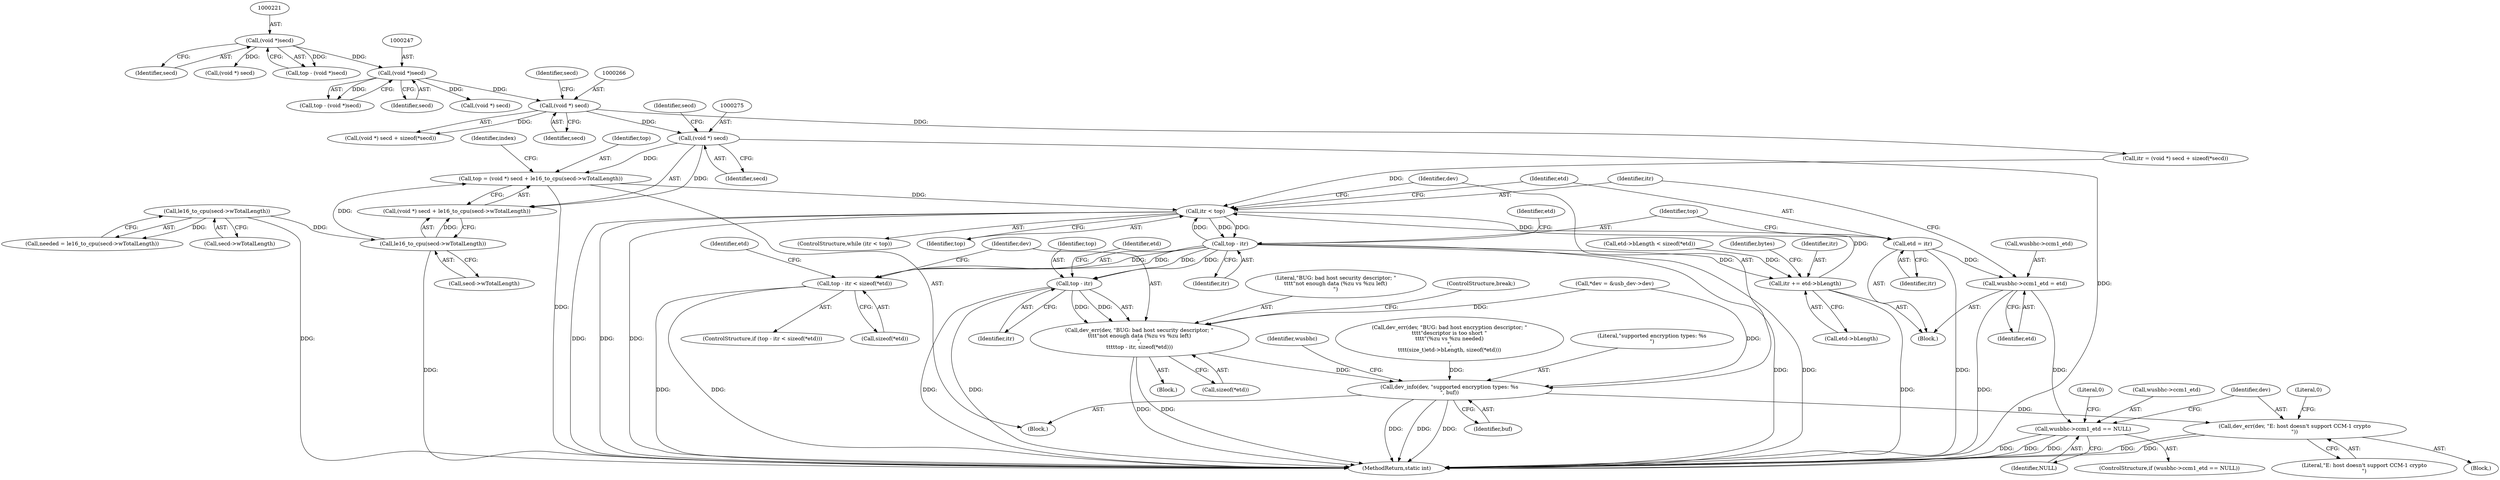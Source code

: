 digraph "0_linux_704620afc70cf47abb9d6a1a57f3825d2bca49cf_1@integer" {
"1000271" [label="(Call,top = (void *) secd + le16_to_cpu(secd->wTotalLength))"];
"1000274" [label="(Call,(void *) secd)"];
"1000265" [label="(Call,(void *) secd)"];
"1000246" [label="(Call,(void *)secd)"];
"1000220" [label="(Call,(void *)secd)"];
"1000277" [label="(Call,le16_to_cpu(secd->wTotalLength))"];
"1000238" [label="(Call,le16_to_cpu(secd->wTotalLength))"];
"1000288" [label="(Call,itr < top)"];
"1000292" [label="(Call,etd = itr)"];
"1000358" [label="(Call,wusbhc->ccm1_etd = etd)"];
"1000368" [label="(Call,wusbhc->ccm1_etd == NULL)"];
"1000297" [label="(Call,top - itr)"];
"1000296" [label="(Call,top - itr < sizeof(*etd))"];
"1000307" [label="(Call,top - itr)"];
"1000304" [label="(Call,dev_err(dev, \"BUG: bad host security descriptor; \"\n\t\t\t\t\"not enough data (%zu vs %zu left)\n\",\n\t\t\t\ttop - itr, sizeof(*etd)))"];
"1000363" [label="(Call,dev_info(dev, \"supported encryption types: %s\n\", buf))"];
"1000374" [label="(Call,dev_err(dev, \"E: host doesn't support CCM-1 crypto\n\"))"];
"1000335" [label="(Call,itr += etd->bLength)"];
"1000278" [label="(Call,secd->wTotalLength)"];
"1000292" [label="(Call,etd = itr)"];
"1000279" [label="(Identifier,secd)"];
"1000307" [label="(Call,top - itr)"];
"1000370" [label="(Identifier,wusbhc)"];
"1000287" [label="(ControlStructure,while (itr < top))"];
"1000374" [label="(Call,dev_err(dev, \"E: host doesn't support CCM-1 crypto\n\"))"];
"1000220" [label="(Call,(void *)secd)"];
"1000315" [label="(Call,etd->bLength < sizeof(*etd))"];
"1000267" [label="(Identifier,secd)"];
"1000246" [label="(Call,(void *)secd)"];
"1000362" [label="(Identifier,etd)"];
"1000273" [label="(Call,(void *) secd + le16_to_cpu(secd->wTotalLength))"];
"1000335" [label="(Call,itr += etd->bLength)"];
"1000294" [label="(Identifier,itr)"];
"1000367" [label="(ControlStructure,if (wusbhc->ccm1_etd == NULL))"];
"1000297" [label="(Call,top - itr)"];
"1000256" [label="(Call,(void *) secd)"];
"1000270" [label="(Identifier,secd)"];
"1000291" [label="(Block,)"];
"1000372" [label="(Identifier,NULL)"];
"1000222" [label="(Identifier,secd)"];
"1000381" [label="(MethodReturn,static int)"];
"1000366" [label="(Identifier,buf)"];
"1000380" [label="(Literal,0)"];
"1000303" [label="(Block,)"];
"1000373" [label="(Block,)"];
"1000277" [label="(Call,le16_to_cpu(secd->wTotalLength))"];
"1000248" [label="(Identifier,secd)"];
"1000295" [label="(ControlStructure,if (top - itr < sizeof(*etd)))"];
"1000323" [label="(Call,dev_err(dev, \"BUG: bad host encryption descriptor; \"\n\t\t\t\t\"descriptor is too short \"\n\t\t\t\t\"(%zu vs %zu needed)\n\",\n\t\t\t\t(size_t)etd->bLength, sizeof(*etd)))"];
"1000305" [label="(Identifier,dev)"];
"1000369" [label="(Call,wusbhc->ccm1_etd)"];
"1000359" [label="(Call,wusbhc->ccm1_etd)"];
"1000337" [label="(Call,etd->bLength)"];
"1000271" [label="(Call,top = (void *) secd + le16_to_cpu(secd->wTotalLength))"];
"1000290" [label="(Identifier,top)"];
"1000309" [label="(Identifier,itr)"];
"1000308" [label="(Identifier,top)"];
"1000289" [label="(Identifier,itr)"];
"1000298" [label="(Identifier,top)"];
"1000296" [label="(Call,top - itr < sizeof(*etd))"];
"1000264" [label="(Call,(void *) secd + sizeof(*secd))"];
"1000230" [label="(Call,(void *) secd)"];
"1000299" [label="(Identifier,itr)"];
"1000312" [label="(Identifier,etd)"];
"1000375" [label="(Identifier,dev)"];
"1000300" [label="(Call,sizeof(*etd))"];
"1000376" [label="(Literal,\"E: host doesn't support CCM-1 crypto\n\")"];
"1000341" [label="(Identifier,bytes)"];
"1000265" [label="(Call,(void *) secd)"];
"1000293" [label="(Identifier,etd)"];
"1000304" [label="(Call,dev_err(dev, \"BUG: bad host security descriptor; \"\n\t\t\t\t\"not enough data (%zu vs %zu left)\n\",\n\t\t\t\ttop - itr, sizeof(*etd)))"];
"1000282" [label="(Identifier,index)"];
"1000244" [label="(Call,top - (void *)secd)"];
"1000238" [label="(Call,le16_to_cpu(secd->wTotalLength))"];
"1000272" [label="(Identifier,top)"];
"1000358" [label="(Call,wusbhc->ccm1_etd = etd)"];
"1000306" [label="(Literal,\"BUG: bad host security descriptor; \"\n\t\t\t\t\"not enough data (%zu vs %zu left)\n\")"];
"1000368" [label="(Call,wusbhc->ccm1_etd == NULL)"];
"1000274" [label="(Call,(void *) secd)"];
"1000288" [label="(Call,itr < top)"];
"1000313" [label="(ControlStructure,break;)"];
"1000365" [label="(Literal,\"supported encryption types: %s\n\")"];
"1000276" [label="(Identifier,secd)"];
"1000218" [label="(Call,top - (void *)secd)"];
"1000317" [label="(Identifier,etd)"];
"1000105" [label="(Block,)"];
"1000336" [label="(Identifier,itr)"];
"1000262" [label="(Call,itr = (void *) secd + sizeof(*secd))"];
"1000363" [label="(Call,dev_info(dev, \"supported encryption types: %s\n\", buf))"];
"1000236" [label="(Call,needed = le16_to_cpu(secd->wTotalLength))"];
"1000310" [label="(Call,sizeof(*etd))"];
"1000302" [label="(Identifier,etd)"];
"1000239" [label="(Call,secd->wTotalLength)"];
"1000378" [label="(Literal,0)"];
"1000123" [label="(Call,*dev = &usb_dev->dev)"];
"1000364" [label="(Identifier,dev)"];
"1000271" -> "1000105"  [label="AST: "];
"1000271" -> "1000273"  [label="CFG: "];
"1000272" -> "1000271"  [label="AST: "];
"1000273" -> "1000271"  [label="AST: "];
"1000282" -> "1000271"  [label="CFG: "];
"1000271" -> "1000381"  [label="DDG: "];
"1000274" -> "1000271"  [label="DDG: "];
"1000277" -> "1000271"  [label="DDG: "];
"1000271" -> "1000288"  [label="DDG: "];
"1000274" -> "1000273"  [label="AST: "];
"1000274" -> "1000276"  [label="CFG: "];
"1000275" -> "1000274"  [label="AST: "];
"1000276" -> "1000274"  [label="AST: "];
"1000279" -> "1000274"  [label="CFG: "];
"1000274" -> "1000381"  [label="DDG: "];
"1000274" -> "1000273"  [label="DDG: "];
"1000265" -> "1000274"  [label="DDG: "];
"1000265" -> "1000264"  [label="AST: "];
"1000265" -> "1000267"  [label="CFG: "];
"1000266" -> "1000265"  [label="AST: "];
"1000267" -> "1000265"  [label="AST: "];
"1000270" -> "1000265"  [label="CFG: "];
"1000265" -> "1000262"  [label="DDG: "];
"1000265" -> "1000264"  [label="DDG: "];
"1000246" -> "1000265"  [label="DDG: "];
"1000246" -> "1000244"  [label="AST: "];
"1000246" -> "1000248"  [label="CFG: "];
"1000247" -> "1000246"  [label="AST: "];
"1000248" -> "1000246"  [label="AST: "];
"1000244" -> "1000246"  [label="CFG: "];
"1000246" -> "1000244"  [label="DDG: "];
"1000220" -> "1000246"  [label="DDG: "];
"1000246" -> "1000256"  [label="DDG: "];
"1000220" -> "1000218"  [label="AST: "];
"1000220" -> "1000222"  [label="CFG: "];
"1000221" -> "1000220"  [label="AST: "];
"1000222" -> "1000220"  [label="AST: "];
"1000218" -> "1000220"  [label="CFG: "];
"1000220" -> "1000218"  [label="DDG: "];
"1000220" -> "1000230"  [label="DDG: "];
"1000277" -> "1000273"  [label="AST: "];
"1000277" -> "1000278"  [label="CFG: "];
"1000278" -> "1000277"  [label="AST: "];
"1000273" -> "1000277"  [label="CFG: "];
"1000277" -> "1000381"  [label="DDG: "];
"1000277" -> "1000273"  [label="DDG: "];
"1000238" -> "1000277"  [label="DDG: "];
"1000238" -> "1000236"  [label="AST: "];
"1000238" -> "1000239"  [label="CFG: "];
"1000239" -> "1000238"  [label="AST: "];
"1000236" -> "1000238"  [label="CFG: "];
"1000238" -> "1000381"  [label="DDG: "];
"1000238" -> "1000236"  [label="DDG: "];
"1000288" -> "1000287"  [label="AST: "];
"1000288" -> "1000290"  [label="CFG: "];
"1000289" -> "1000288"  [label="AST: "];
"1000290" -> "1000288"  [label="AST: "];
"1000293" -> "1000288"  [label="CFG: "];
"1000364" -> "1000288"  [label="CFG: "];
"1000288" -> "1000381"  [label="DDG: "];
"1000288" -> "1000381"  [label="DDG: "];
"1000288" -> "1000381"  [label="DDG: "];
"1000335" -> "1000288"  [label="DDG: "];
"1000262" -> "1000288"  [label="DDG: "];
"1000297" -> "1000288"  [label="DDG: "];
"1000288" -> "1000292"  [label="DDG: "];
"1000288" -> "1000297"  [label="DDG: "];
"1000288" -> "1000297"  [label="DDG: "];
"1000292" -> "1000291"  [label="AST: "];
"1000292" -> "1000294"  [label="CFG: "];
"1000293" -> "1000292"  [label="AST: "];
"1000294" -> "1000292"  [label="AST: "];
"1000298" -> "1000292"  [label="CFG: "];
"1000292" -> "1000381"  [label="DDG: "];
"1000292" -> "1000358"  [label="DDG: "];
"1000358" -> "1000291"  [label="AST: "];
"1000358" -> "1000362"  [label="CFG: "];
"1000359" -> "1000358"  [label="AST: "];
"1000362" -> "1000358"  [label="AST: "];
"1000289" -> "1000358"  [label="CFG: "];
"1000358" -> "1000381"  [label="DDG: "];
"1000358" -> "1000368"  [label="DDG: "];
"1000368" -> "1000367"  [label="AST: "];
"1000368" -> "1000372"  [label="CFG: "];
"1000369" -> "1000368"  [label="AST: "];
"1000372" -> "1000368"  [label="AST: "];
"1000375" -> "1000368"  [label="CFG: "];
"1000380" -> "1000368"  [label="CFG: "];
"1000368" -> "1000381"  [label="DDG: "];
"1000368" -> "1000381"  [label="DDG: "];
"1000368" -> "1000381"  [label="DDG: "];
"1000297" -> "1000296"  [label="AST: "];
"1000297" -> "1000299"  [label="CFG: "];
"1000298" -> "1000297"  [label="AST: "];
"1000299" -> "1000297"  [label="AST: "];
"1000302" -> "1000297"  [label="CFG: "];
"1000297" -> "1000381"  [label="DDG: "];
"1000297" -> "1000381"  [label="DDG: "];
"1000297" -> "1000296"  [label="DDG: "];
"1000297" -> "1000296"  [label="DDG: "];
"1000297" -> "1000307"  [label="DDG: "];
"1000297" -> "1000307"  [label="DDG: "];
"1000297" -> "1000335"  [label="DDG: "];
"1000296" -> "1000295"  [label="AST: "];
"1000296" -> "1000300"  [label="CFG: "];
"1000300" -> "1000296"  [label="AST: "];
"1000305" -> "1000296"  [label="CFG: "];
"1000317" -> "1000296"  [label="CFG: "];
"1000296" -> "1000381"  [label="DDG: "];
"1000296" -> "1000381"  [label="DDG: "];
"1000307" -> "1000304"  [label="AST: "];
"1000307" -> "1000309"  [label="CFG: "];
"1000308" -> "1000307"  [label="AST: "];
"1000309" -> "1000307"  [label="AST: "];
"1000312" -> "1000307"  [label="CFG: "];
"1000307" -> "1000381"  [label="DDG: "];
"1000307" -> "1000381"  [label="DDG: "];
"1000307" -> "1000304"  [label="DDG: "];
"1000307" -> "1000304"  [label="DDG: "];
"1000304" -> "1000303"  [label="AST: "];
"1000304" -> "1000310"  [label="CFG: "];
"1000305" -> "1000304"  [label="AST: "];
"1000306" -> "1000304"  [label="AST: "];
"1000310" -> "1000304"  [label="AST: "];
"1000313" -> "1000304"  [label="CFG: "];
"1000304" -> "1000381"  [label="DDG: "];
"1000304" -> "1000381"  [label="DDG: "];
"1000123" -> "1000304"  [label="DDG: "];
"1000304" -> "1000363"  [label="DDG: "];
"1000363" -> "1000105"  [label="AST: "];
"1000363" -> "1000366"  [label="CFG: "];
"1000364" -> "1000363"  [label="AST: "];
"1000365" -> "1000363"  [label="AST: "];
"1000366" -> "1000363"  [label="AST: "];
"1000370" -> "1000363"  [label="CFG: "];
"1000363" -> "1000381"  [label="DDG: "];
"1000363" -> "1000381"  [label="DDG: "];
"1000363" -> "1000381"  [label="DDG: "];
"1000323" -> "1000363"  [label="DDG: "];
"1000123" -> "1000363"  [label="DDG: "];
"1000363" -> "1000374"  [label="DDG: "];
"1000374" -> "1000373"  [label="AST: "];
"1000374" -> "1000376"  [label="CFG: "];
"1000375" -> "1000374"  [label="AST: "];
"1000376" -> "1000374"  [label="AST: "];
"1000378" -> "1000374"  [label="CFG: "];
"1000374" -> "1000381"  [label="DDG: "];
"1000374" -> "1000381"  [label="DDG: "];
"1000335" -> "1000291"  [label="AST: "];
"1000335" -> "1000337"  [label="CFG: "];
"1000336" -> "1000335"  [label="AST: "];
"1000337" -> "1000335"  [label="AST: "];
"1000341" -> "1000335"  [label="CFG: "];
"1000335" -> "1000381"  [label="DDG: "];
"1000315" -> "1000335"  [label="DDG: "];
}
